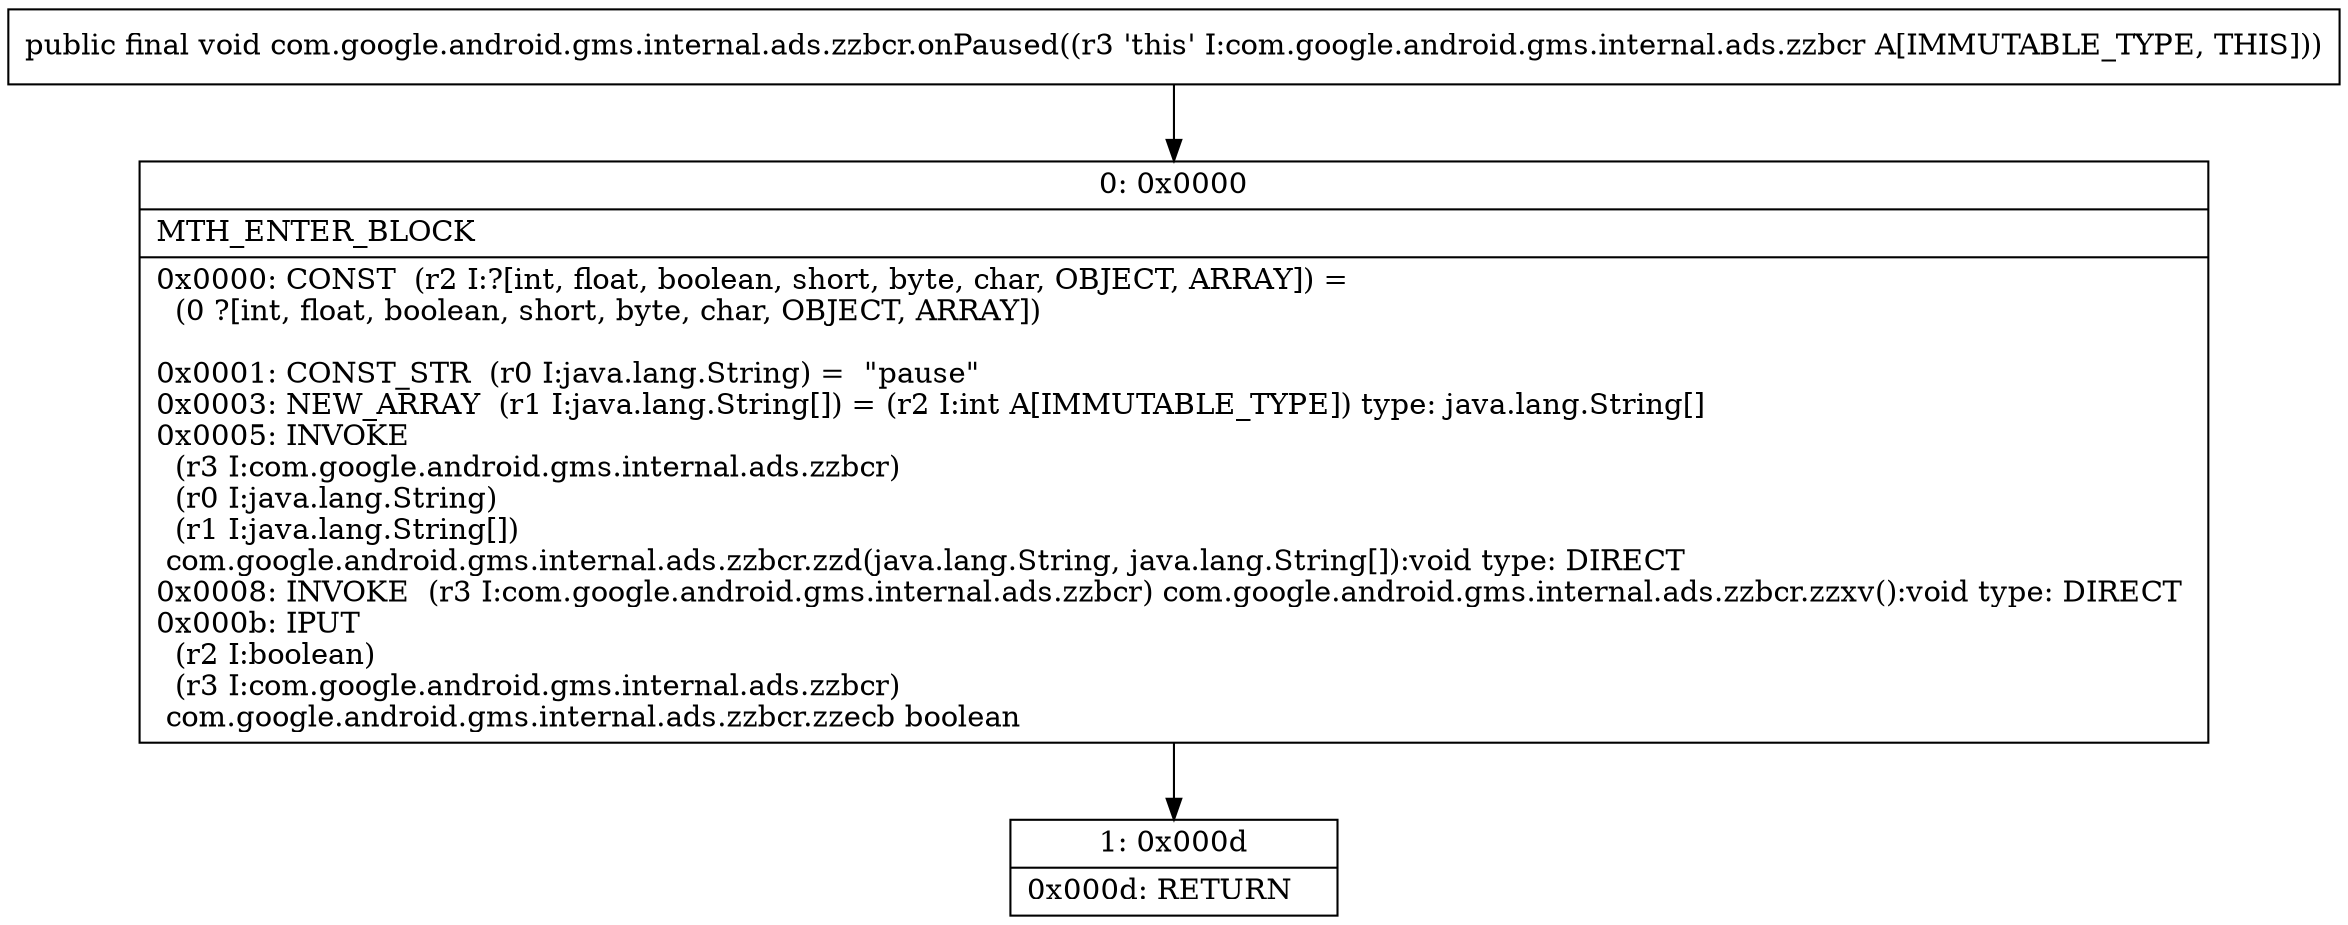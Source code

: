 digraph "CFG forcom.google.android.gms.internal.ads.zzbcr.onPaused()V" {
Node_0 [shape=record,label="{0\:\ 0x0000|MTH_ENTER_BLOCK\l|0x0000: CONST  (r2 I:?[int, float, boolean, short, byte, char, OBJECT, ARRAY]) = \l  (0 ?[int, float, boolean, short, byte, char, OBJECT, ARRAY])\l \l0x0001: CONST_STR  (r0 I:java.lang.String) =  \"pause\" \l0x0003: NEW_ARRAY  (r1 I:java.lang.String[]) = (r2 I:int A[IMMUTABLE_TYPE]) type: java.lang.String[] \l0x0005: INVOKE  \l  (r3 I:com.google.android.gms.internal.ads.zzbcr)\l  (r0 I:java.lang.String)\l  (r1 I:java.lang.String[])\l com.google.android.gms.internal.ads.zzbcr.zzd(java.lang.String, java.lang.String[]):void type: DIRECT \l0x0008: INVOKE  (r3 I:com.google.android.gms.internal.ads.zzbcr) com.google.android.gms.internal.ads.zzbcr.zzxv():void type: DIRECT \l0x000b: IPUT  \l  (r2 I:boolean)\l  (r3 I:com.google.android.gms.internal.ads.zzbcr)\l com.google.android.gms.internal.ads.zzbcr.zzecb boolean \l}"];
Node_1 [shape=record,label="{1\:\ 0x000d|0x000d: RETURN   \l}"];
MethodNode[shape=record,label="{public final void com.google.android.gms.internal.ads.zzbcr.onPaused((r3 'this' I:com.google.android.gms.internal.ads.zzbcr A[IMMUTABLE_TYPE, THIS])) }"];
MethodNode -> Node_0;
Node_0 -> Node_1;
}

